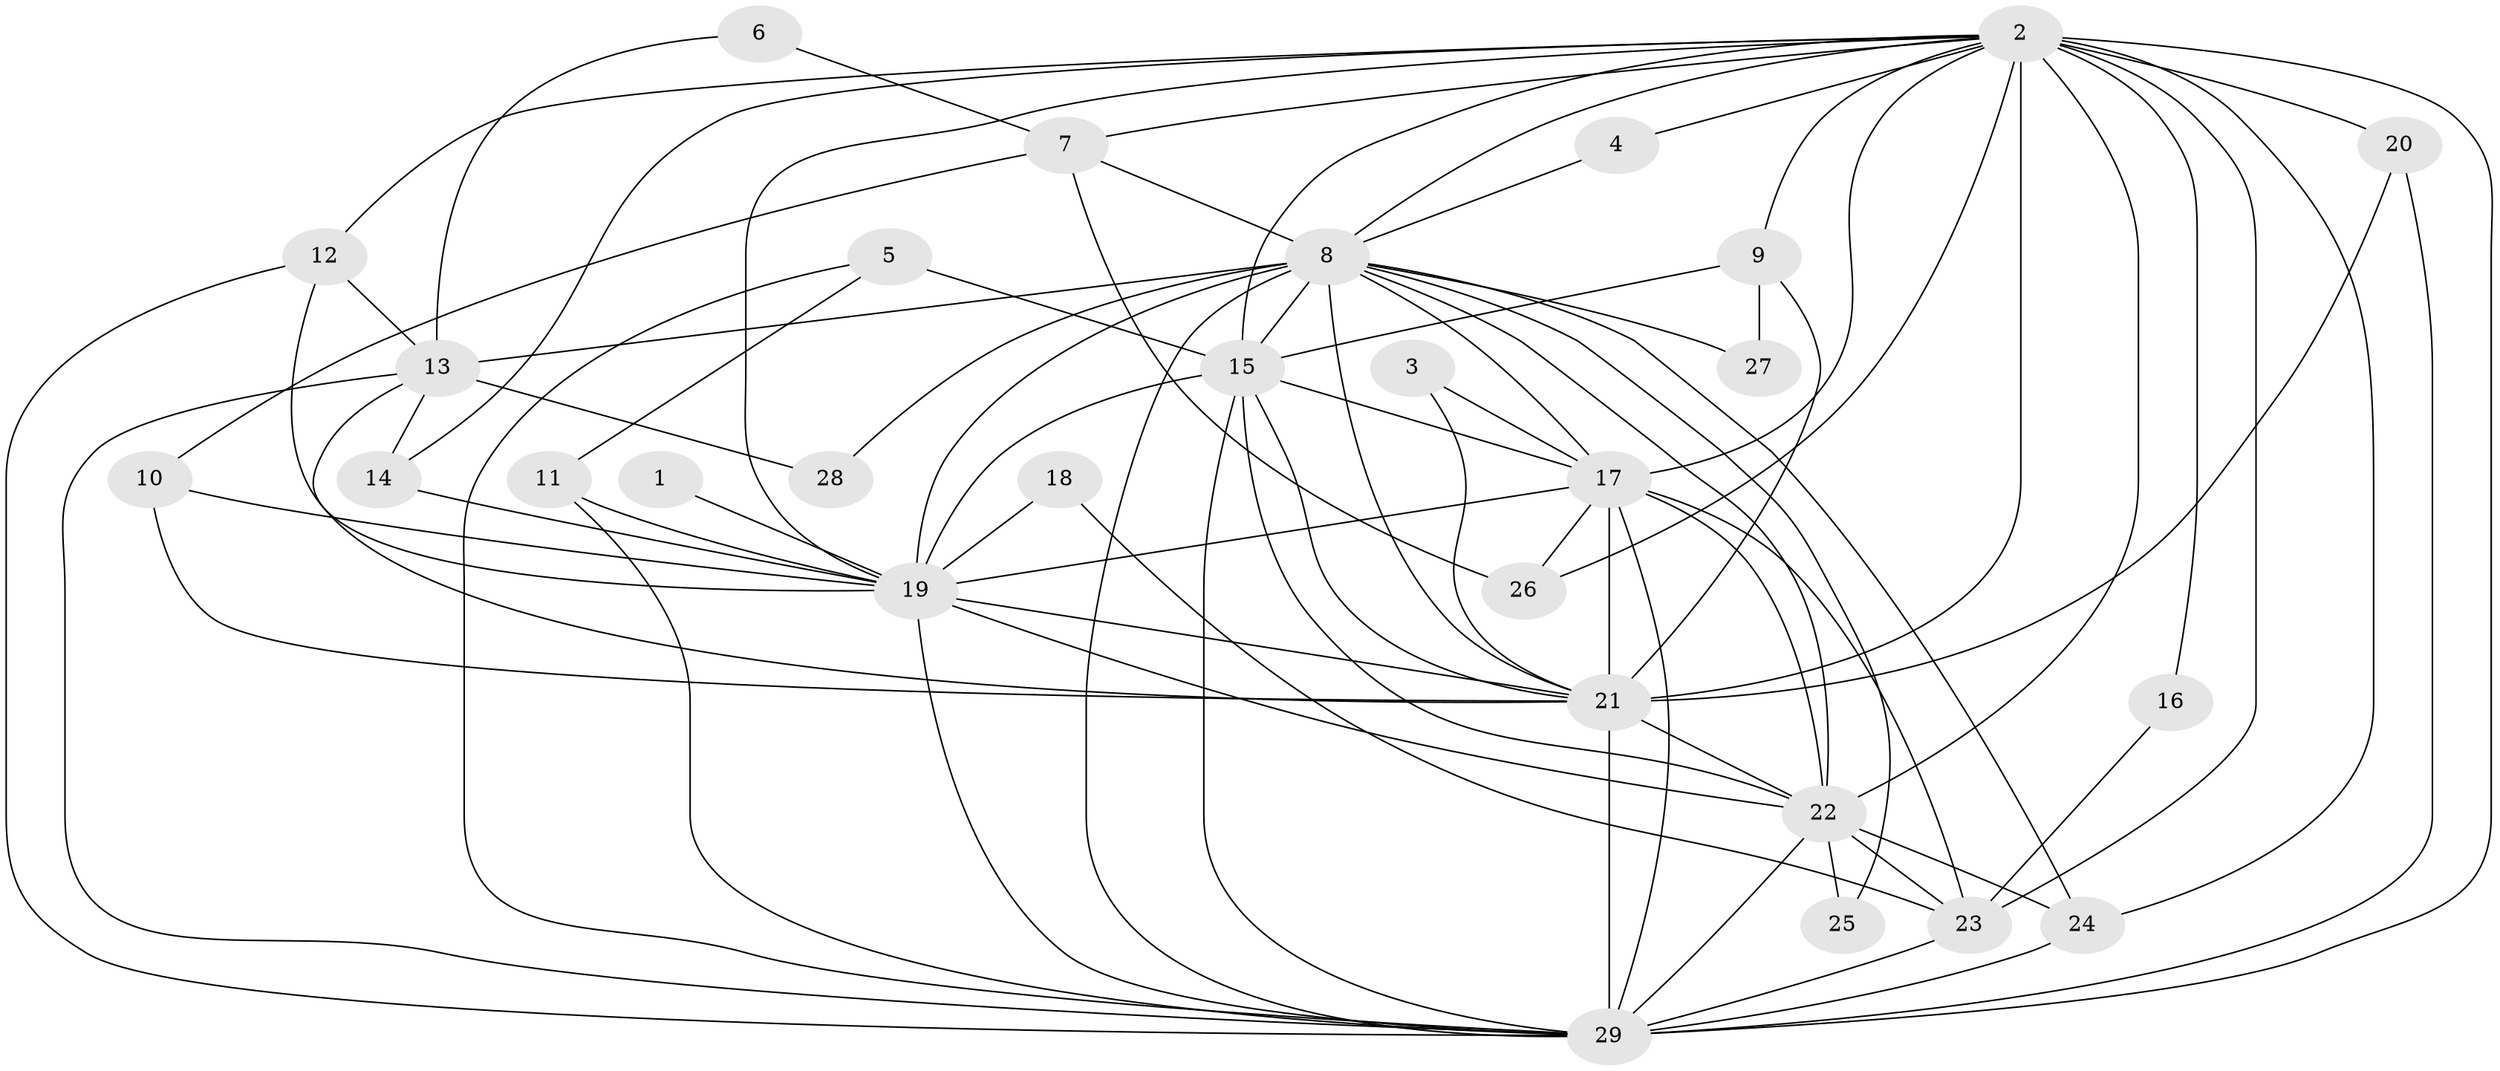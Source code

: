 // original degree distribution, {20: 0.017241379310344827, 13: 0.05172413793103448, 12: 0.05172413793103448, 19: 0.034482758620689655, 16: 0.017241379310344827, 2: 0.5, 4: 0.15517241379310345, 3: 0.13793103448275862, 7: 0.017241379310344827, 8: 0.017241379310344827}
// Generated by graph-tools (version 1.1) at 2025/25/03/09/25 03:25:36]
// undirected, 29 vertices, 82 edges
graph export_dot {
graph [start="1"]
  node [color=gray90,style=filled];
  1;
  2;
  3;
  4;
  5;
  6;
  7;
  8;
  9;
  10;
  11;
  12;
  13;
  14;
  15;
  16;
  17;
  18;
  19;
  20;
  21;
  22;
  23;
  24;
  25;
  26;
  27;
  28;
  29;
  1 -- 19 [weight=1.0];
  2 -- 4 [weight=1.0];
  2 -- 7 [weight=2.0];
  2 -- 8 [weight=3.0];
  2 -- 9 [weight=1.0];
  2 -- 12 [weight=1.0];
  2 -- 14 [weight=1.0];
  2 -- 15 [weight=2.0];
  2 -- 16 [weight=1.0];
  2 -- 17 [weight=2.0];
  2 -- 19 [weight=2.0];
  2 -- 20 [weight=3.0];
  2 -- 21 [weight=4.0];
  2 -- 22 [weight=3.0];
  2 -- 23 [weight=3.0];
  2 -- 24 [weight=1.0];
  2 -- 26 [weight=1.0];
  2 -- 29 [weight=2.0];
  3 -- 17 [weight=1.0];
  3 -- 21 [weight=1.0];
  4 -- 8 [weight=1.0];
  5 -- 11 [weight=1.0];
  5 -- 15 [weight=1.0];
  5 -- 29 [weight=1.0];
  6 -- 7 [weight=1.0];
  6 -- 13 [weight=1.0];
  7 -- 8 [weight=1.0];
  7 -- 10 [weight=1.0];
  7 -- 26 [weight=1.0];
  8 -- 13 [weight=1.0];
  8 -- 15 [weight=2.0];
  8 -- 17 [weight=1.0];
  8 -- 19 [weight=2.0];
  8 -- 21 [weight=2.0];
  8 -- 22 [weight=1.0];
  8 -- 24 [weight=1.0];
  8 -- 25 [weight=1.0];
  8 -- 27 [weight=1.0];
  8 -- 28 [weight=1.0];
  8 -- 29 [weight=1.0];
  9 -- 15 [weight=1.0];
  9 -- 21 [weight=2.0];
  9 -- 27 [weight=1.0];
  10 -- 19 [weight=1.0];
  10 -- 21 [weight=1.0];
  11 -- 19 [weight=1.0];
  11 -- 29 [weight=1.0];
  12 -- 13 [weight=1.0];
  12 -- 19 [weight=1.0];
  12 -- 29 [weight=1.0];
  13 -- 14 [weight=1.0];
  13 -- 21 [weight=1.0];
  13 -- 28 [weight=1.0];
  13 -- 29 [weight=1.0];
  14 -- 19 [weight=2.0];
  15 -- 17 [weight=1.0];
  15 -- 19 [weight=1.0];
  15 -- 21 [weight=2.0];
  15 -- 22 [weight=1.0];
  15 -- 29 [weight=1.0];
  16 -- 23 [weight=1.0];
  17 -- 19 [weight=1.0];
  17 -- 21 [weight=2.0];
  17 -- 22 [weight=1.0];
  17 -- 23 [weight=1.0];
  17 -- 26 [weight=1.0];
  17 -- 29 [weight=1.0];
  18 -- 19 [weight=1.0];
  18 -- 23 [weight=1.0];
  19 -- 21 [weight=3.0];
  19 -- 22 [weight=1.0];
  19 -- 29 [weight=1.0];
  20 -- 21 [weight=1.0];
  20 -- 29 [weight=1.0];
  21 -- 22 [weight=2.0];
  21 -- 29 [weight=2.0];
  22 -- 23 [weight=1.0];
  22 -- 24 [weight=1.0];
  22 -- 25 [weight=1.0];
  22 -- 29 [weight=1.0];
  23 -- 29 [weight=1.0];
  24 -- 29 [weight=1.0];
}
